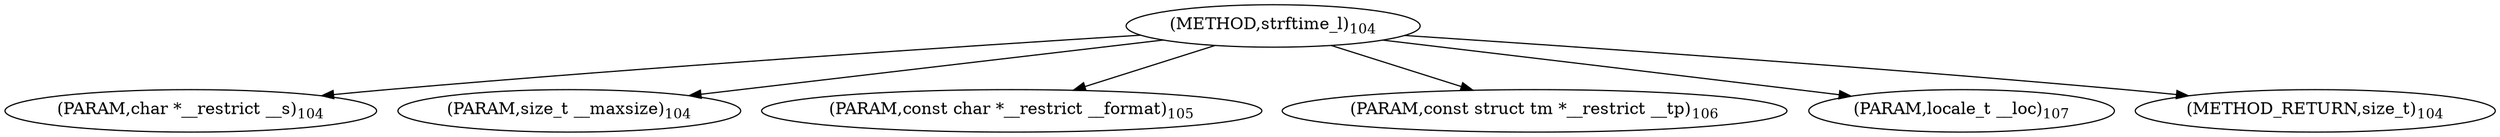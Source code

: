 digraph "strftime_l" {  
"7908" [label = <(METHOD,strftime_l)<SUB>104</SUB>> ]
"7909" [label = <(PARAM,char *__restrict __s)<SUB>104</SUB>> ]
"7910" [label = <(PARAM,size_t __maxsize)<SUB>104</SUB>> ]
"7911" [label = <(PARAM,const char *__restrict __format)<SUB>105</SUB>> ]
"7912" [label = <(PARAM,const struct tm *__restrict __tp)<SUB>106</SUB>> ]
"7913" [label = <(PARAM,locale_t __loc)<SUB>107</SUB>> ]
"7914" [label = <(METHOD_RETURN,size_t)<SUB>104</SUB>> ]
  "7908" -> "7909" 
  "7908" -> "7910" 
  "7908" -> "7911" 
  "7908" -> "7912" 
  "7908" -> "7913" 
  "7908" -> "7914" 
}
